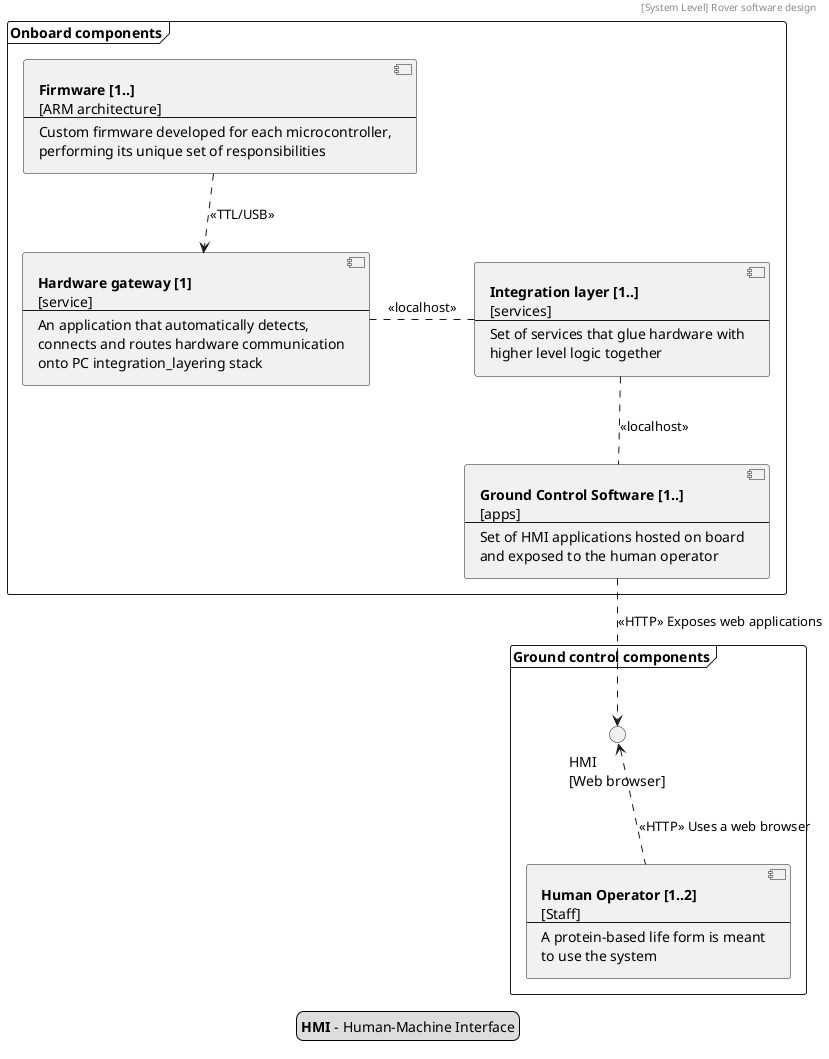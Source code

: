 @startuml [System Level] Rover software design
header [System Level] Rover software design

frame "Onboard components" {
    component firmware as "**Firmware [1..]**
    [ARM architecture]
    ---
    Custom firmware developed for each microcontroller,
    performing its unique set of responsibilities"

    component hardware_gateway as "**Hardware gateway [1]**
    [service]
    ---
    An application that automatically detects,
    connects and routes hardware communication
    onto PC integration_layering stack"

    component integration_layer as "**Integration layer [1..]**
    [services]
    ---
    Set of services that glue hardware with
    higher level logic together"

    component ground_ctrl_software as "**Ground Control Software [1..]**
    [apps]
    ---
    Set of HMI applications hosted on board
    and exposed to the human operator"
}

frame "Ground control components" {

    component operator as "**Human Operator [1..2]**
    [Staff]
    ---
    A protein-based life form is meant
    to use the system"

    () hmi as "HMI\n[Web browser]"
}

ground_ctrl_software .up. integration_layer: <<localhost>>
hardware_gateway . integration_layer: <<localhost>>
firmware .down.> hardware_gateway: <<TTL/USB>>
operator .up.> hmi: <<HTTP>> Uses a web browser
ground_ctrl_software .down.> hmi: <<HTTP>> Exposes web applications

legend
    **HMI** - Human-Machine Interface
end legend
@enduml